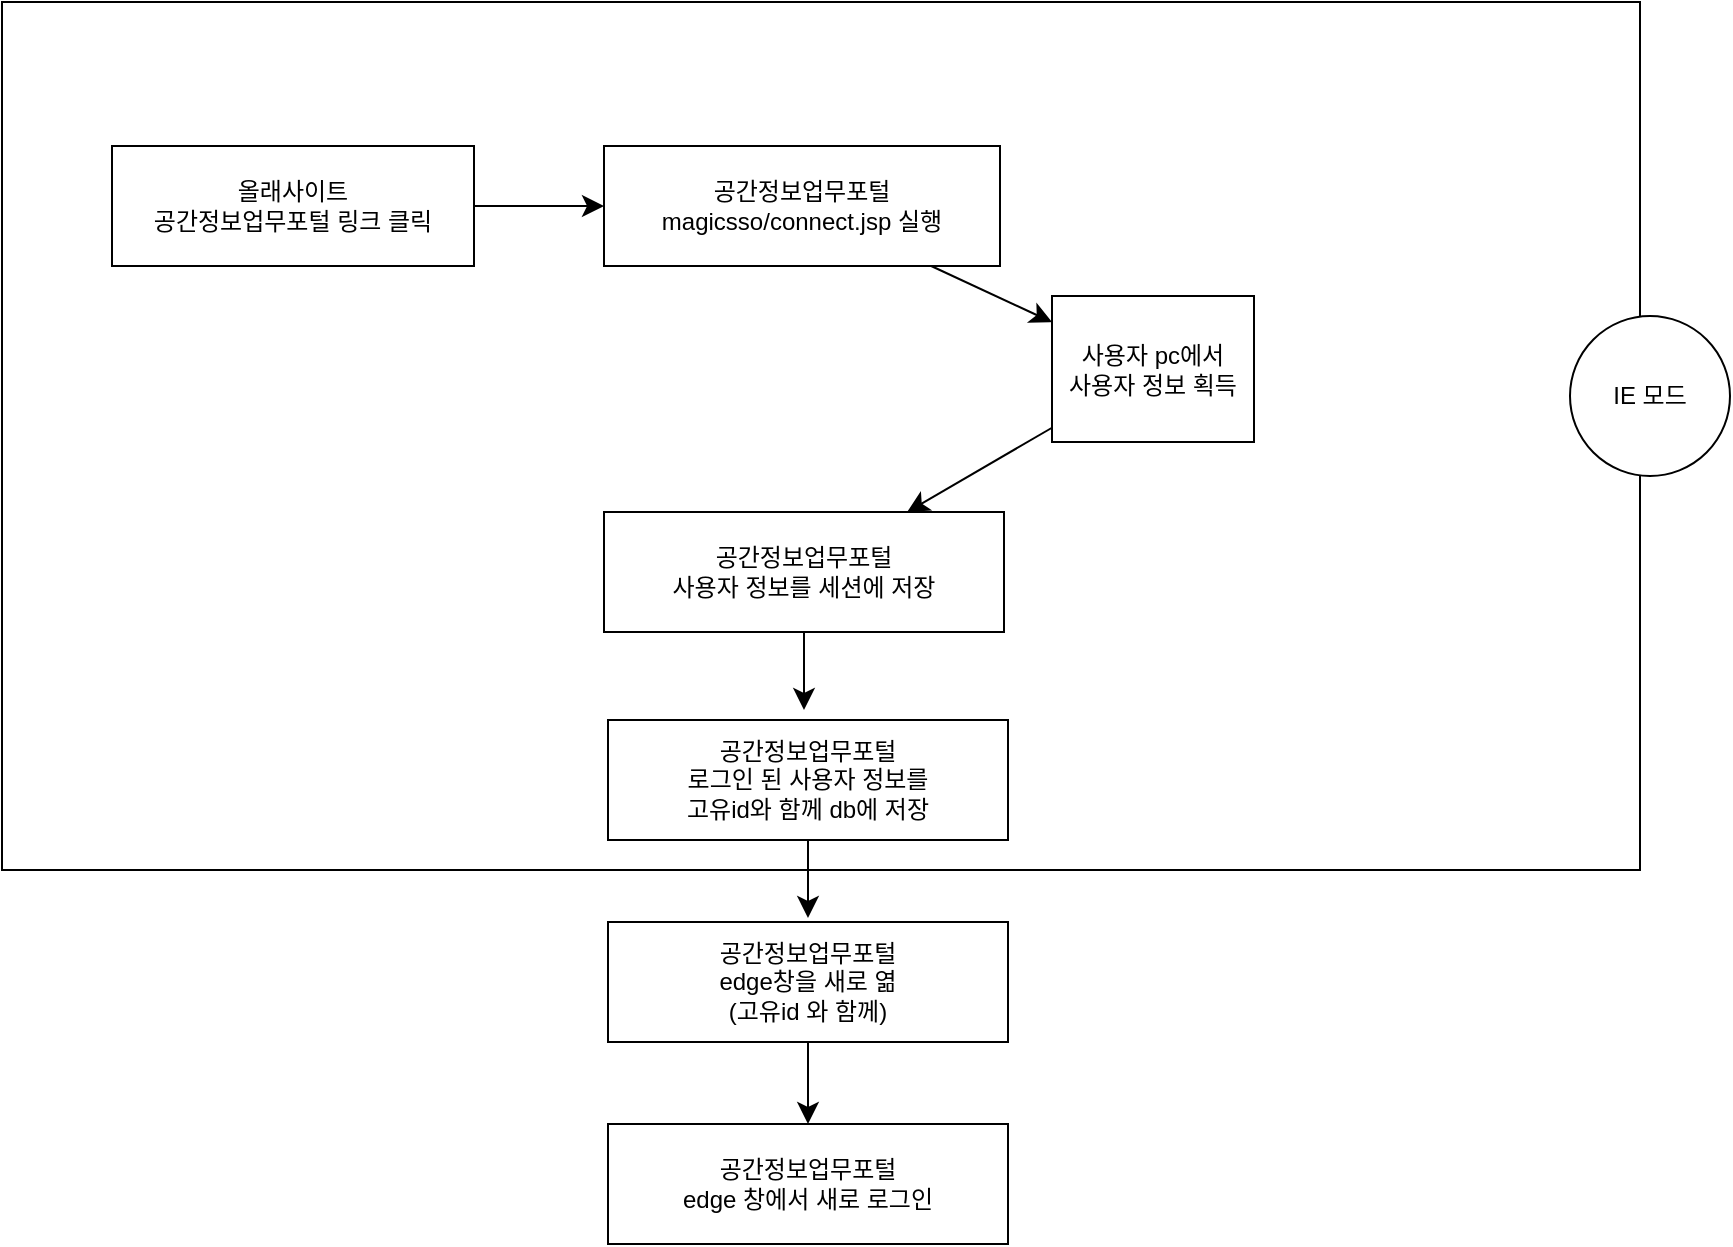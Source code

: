 <mxfile version="26.0.15">
  <diagram name="페이지-1" id="MXo_C9-GTxCt1rDPQJYe">
    <mxGraphModel dx="1834" dy="1230" grid="0" gridSize="10" guides="1" tooltips="1" connect="1" arrows="1" fold="1" page="0" pageScale="1" pageWidth="827" pageHeight="1169" math="0" shadow="0">
      <root>
        <mxCell id="0" />
        <mxCell id="1" parent="0" />
        <mxCell id="JejLwMXIjh2mGuwd4W3v-5" style="edgeStyle=none;curved=1;rounded=0;orthogonalLoop=1;jettySize=auto;html=1;fontSize=12;startSize=8;endSize=8;" edge="1" parent="1" source="JejLwMXIjh2mGuwd4W3v-1" target="JejLwMXIjh2mGuwd4W3v-2">
          <mxGeometry relative="1" as="geometry" />
        </mxCell>
        <mxCell id="JejLwMXIjh2mGuwd4W3v-1" value="올래사이트&lt;div&gt;공간정보업무포털 링크 클릭&lt;/div&gt;" style="rounded=0;whiteSpace=wrap;html=1;" vertex="1" parent="1">
          <mxGeometry x="-341" y="21" width="181" height="60" as="geometry" />
        </mxCell>
        <mxCell id="JejLwMXIjh2mGuwd4W3v-6" style="edgeStyle=none;curved=1;rounded=0;orthogonalLoop=1;jettySize=auto;html=1;fontSize=12;startSize=8;endSize=8;" edge="1" parent="1" source="JejLwMXIjh2mGuwd4W3v-2" target="JejLwMXIjh2mGuwd4W3v-3">
          <mxGeometry relative="1" as="geometry" />
        </mxCell>
        <mxCell id="JejLwMXIjh2mGuwd4W3v-2" value="공간정보업무포털&lt;div&gt;magicsso/connect.jsp 실행&lt;/div&gt;" style="rounded=0;whiteSpace=wrap;html=1;" vertex="1" parent="1">
          <mxGeometry x="-95" y="21" width="198" height="60" as="geometry" />
        </mxCell>
        <mxCell id="JejLwMXIjh2mGuwd4W3v-7" style="edgeStyle=none;curved=1;rounded=0;orthogonalLoop=1;jettySize=auto;html=1;fontSize=12;startSize=8;endSize=8;" edge="1" parent="1" source="JejLwMXIjh2mGuwd4W3v-3" target="JejLwMXIjh2mGuwd4W3v-4">
          <mxGeometry relative="1" as="geometry" />
        </mxCell>
        <mxCell id="JejLwMXIjh2mGuwd4W3v-3" value="사용자 pc에서&lt;div&gt;사용자 정보 획득&lt;/div&gt;" style="rounded=0;whiteSpace=wrap;html=1;" vertex="1" parent="1">
          <mxGeometry x="129" y="96" width="101" height="73" as="geometry" />
        </mxCell>
        <mxCell id="JejLwMXIjh2mGuwd4W3v-8" style="edgeStyle=none;curved=1;rounded=0;orthogonalLoop=1;jettySize=auto;html=1;fontSize=12;startSize=8;endSize=8;" edge="1" parent="1" source="JejLwMXIjh2mGuwd4W3v-4">
          <mxGeometry relative="1" as="geometry">
            <mxPoint x="5" y="303" as="targetPoint" />
          </mxGeometry>
        </mxCell>
        <mxCell id="JejLwMXIjh2mGuwd4W3v-4" value="공간정보업무포털&lt;div&gt;사용자 정보를 세션에 저장&lt;/div&gt;" style="rounded=0;whiteSpace=wrap;html=1;" vertex="1" parent="1">
          <mxGeometry x="-95" y="204" width="200" height="60" as="geometry" />
        </mxCell>
        <mxCell id="JejLwMXIjh2mGuwd4W3v-10" style="edgeStyle=none;curved=1;rounded=0;orthogonalLoop=1;jettySize=auto;html=1;fontSize=12;startSize=8;endSize=8;" edge="1" parent="1" source="JejLwMXIjh2mGuwd4W3v-9">
          <mxGeometry relative="1" as="geometry">
            <mxPoint x="7" y="407" as="targetPoint" />
          </mxGeometry>
        </mxCell>
        <mxCell id="JejLwMXIjh2mGuwd4W3v-9" value="공간정보업무포털&lt;div&gt;로그인 된 사용자 정보를&lt;/div&gt;&lt;div&gt;고유id와 함께 db에 저장&lt;/div&gt;" style="rounded=0;whiteSpace=wrap;html=1;" vertex="1" parent="1">
          <mxGeometry x="-93" y="308" width="200" height="60" as="geometry" />
        </mxCell>
        <mxCell id="JejLwMXIjh2mGuwd4W3v-13" style="edgeStyle=none;curved=1;rounded=0;orthogonalLoop=1;jettySize=auto;html=1;entryX=0.5;entryY=0;entryDx=0;entryDy=0;fontSize=12;startSize=8;endSize=8;" edge="1" parent="1" source="JejLwMXIjh2mGuwd4W3v-11" target="JejLwMXIjh2mGuwd4W3v-12">
          <mxGeometry relative="1" as="geometry" />
        </mxCell>
        <mxCell id="JejLwMXIjh2mGuwd4W3v-11" value="공간정보업무포털&lt;div&gt;edge창을 새로 엶&lt;/div&gt;&lt;div&gt;(고유id 와 함께)&lt;/div&gt;" style="rounded=0;whiteSpace=wrap;html=1;" vertex="1" parent="1">
          <mxGeometry x="-93" y="409" width="200" height="60" as="geometry" />
        </mxCell>
        <mxCell id="JejLwMXIjh2mGuwd4W3v-12" value="공간정보업무포털&lt;div&gt;edge 창에서 새로 로그인&lt;/div&gt;" style="rounded=0;whiteSpace=wrap;html=1;" vertex="1" parent="1">
          <mxGeometry x="-93" y="510" width="200" height="60" as="geometry" />
        </mxCell>
        <mxCell id="JejLwMXIjh2mGuwd4W3v-14" value="" style="rounded=0;whiteSpace=wrap;html=1;fillColor=none;" vertex="1" parent="1">
          <mxGeometry x="-396" y="-51" width="819" height="434" as="geometry" />
        </mxCell>
        <mxCell id="JejLwMXIjh2mGuwd4W3v-15" value="IE 모드" style="ellipse;whiteSpace=wrap;html=1;aspect=fixed;" vertex="1" parent="1">
          <mxGeometry x="388" y="106" width="80" height="80" as="geometry" />
        </mxCell>
      </root>
    </mxGraphModel>
  </diagram>
</mxfile>

